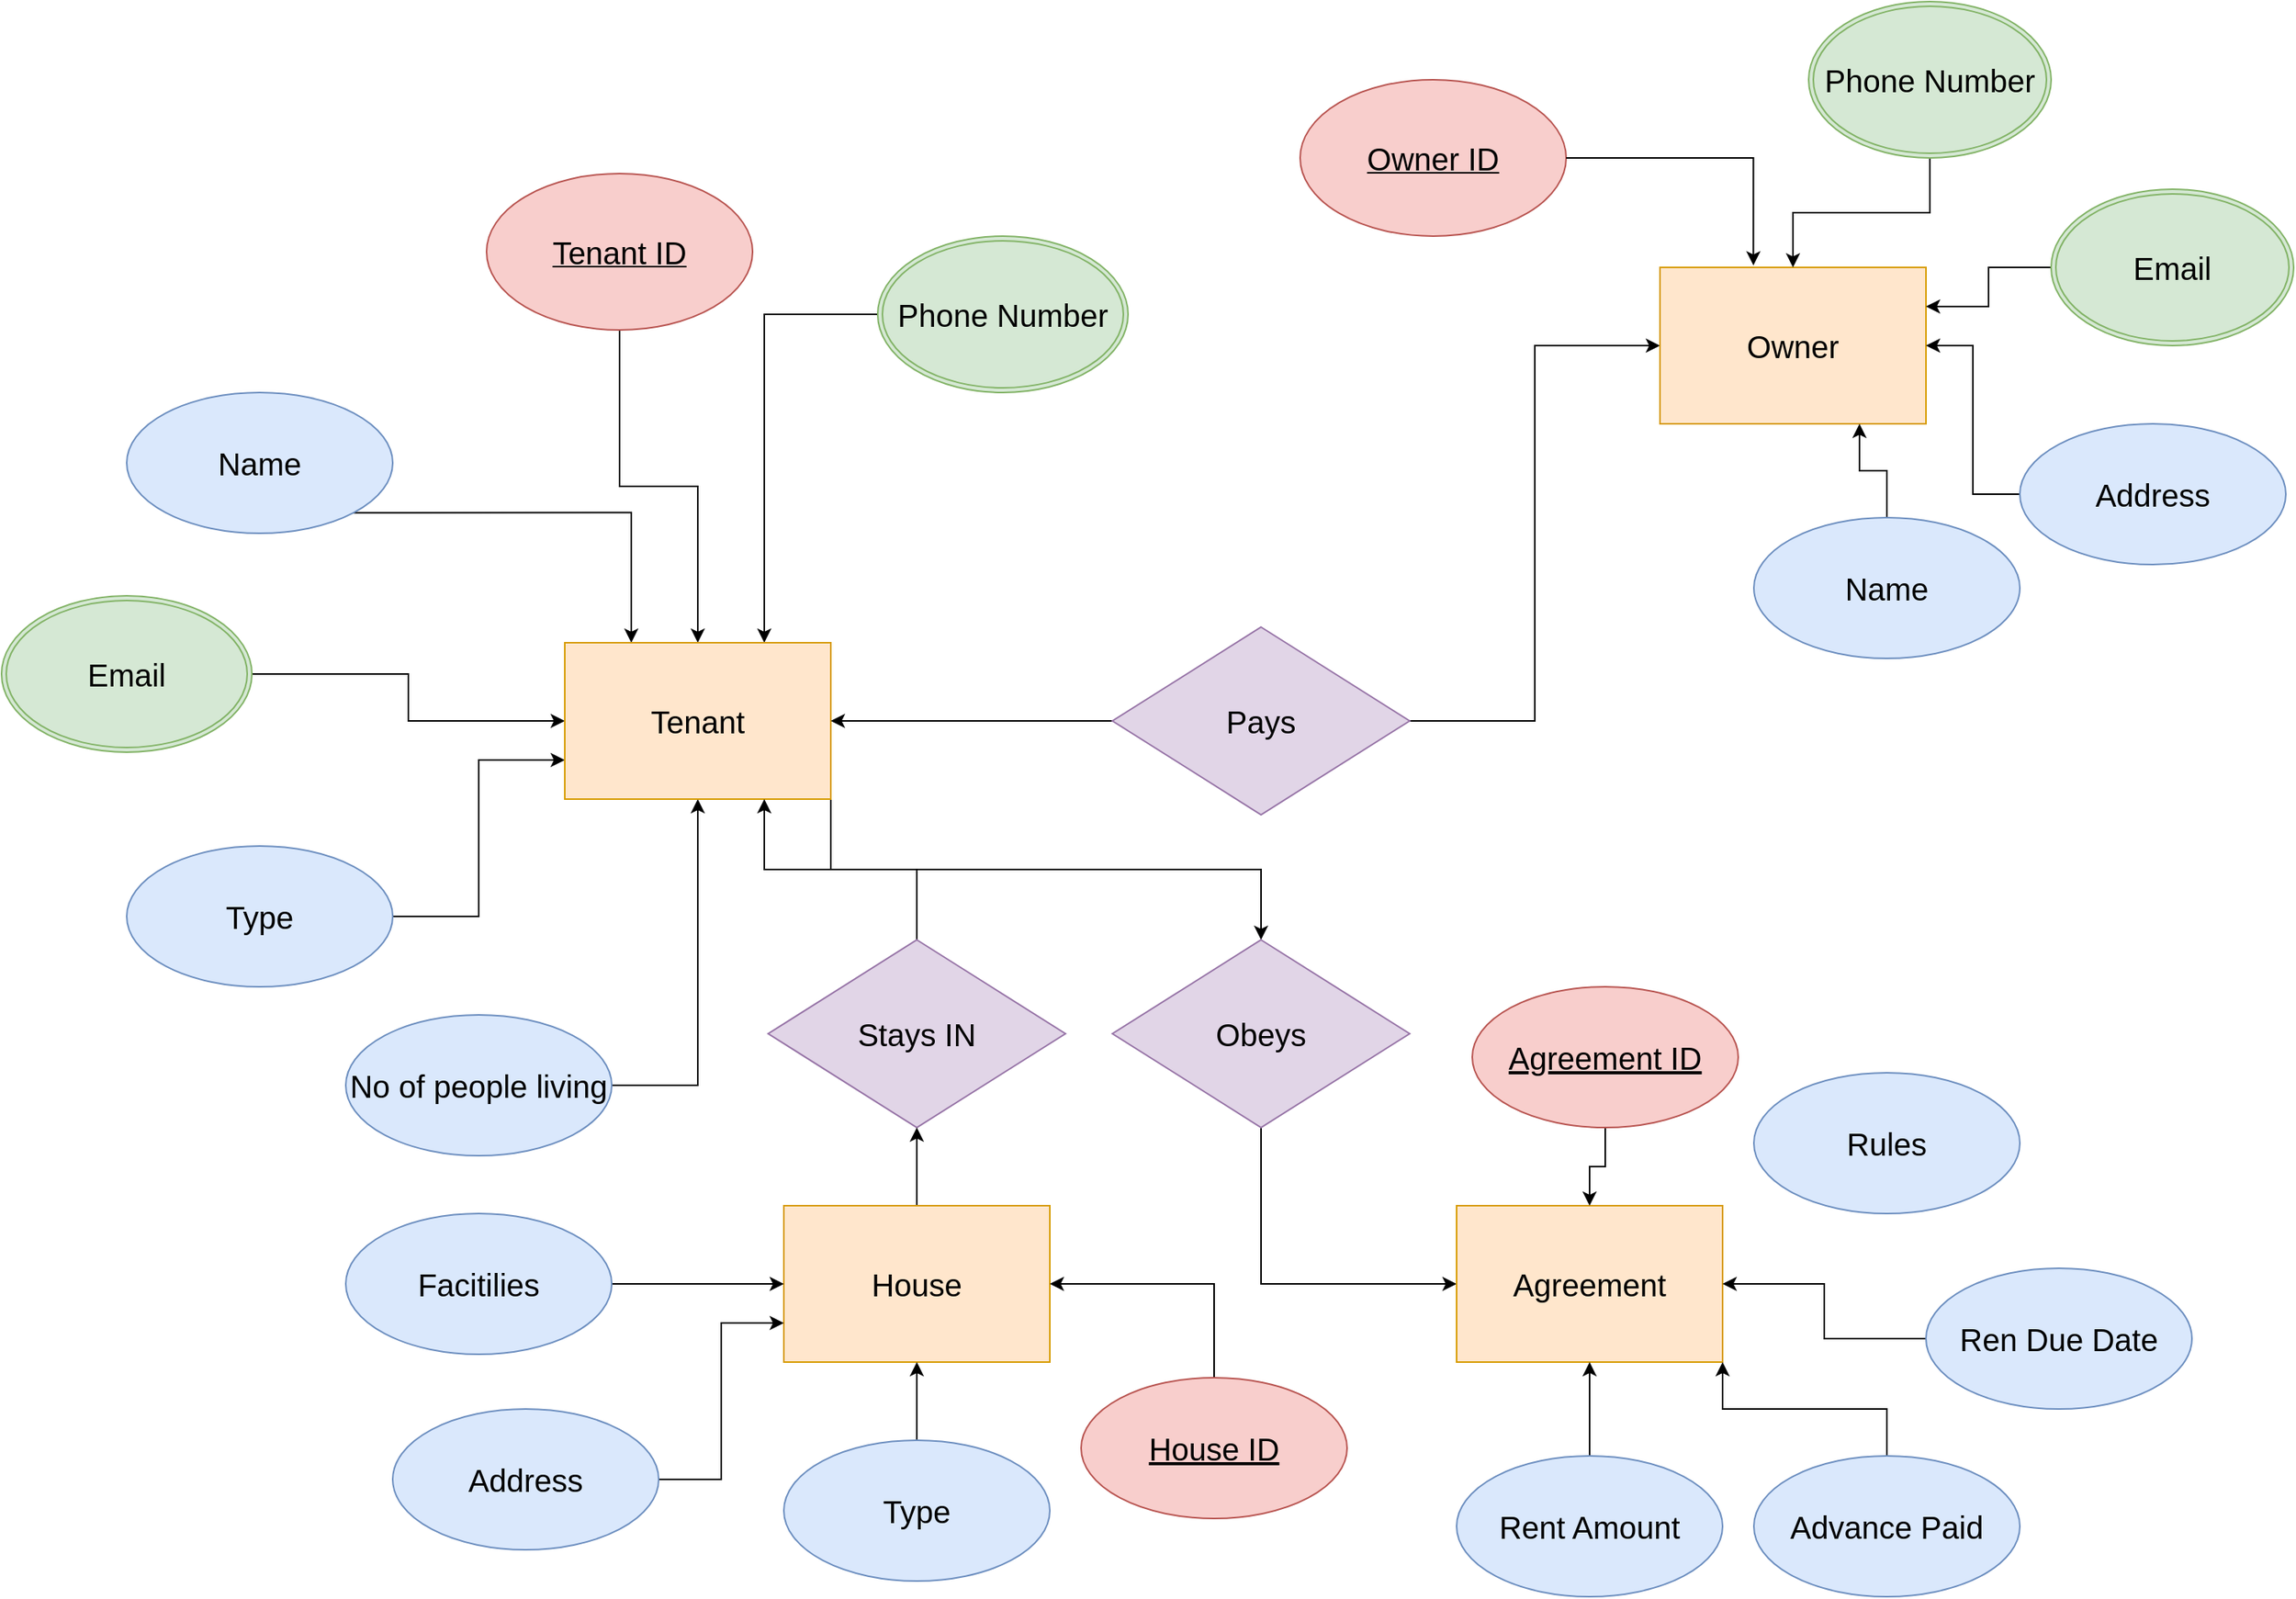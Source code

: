 <mxfile version="24.7.1" type="device">
  <diagram name="Page-1" id="hKwJUcrhqy7oNrMKBg-b">
    <mxGraphModel dx="2333" dy="2338" grid="1" gridSize="10" guides="1" tooltips="1" connect="1" arrows="1" fold="1" page="1" pageScale="1" pageWidth="850" pageHeight="1100" math="0" shadow="0">
      <root>
        <mxCell id="0" />
        <mxCell id="1" parent="0" />
        <mxCell id="1RJ_PcrXkB8cZZnb3w5c-12" style="edgeStyle=orthogonalEdgeStyle;rounded=0;orthogonalLoop=1;jettySize=auto;html=1;exitX=1;exitY=1;exitDx=0;exitDy=0;entryX=0.25;entryY=0;entryDx=0;entryDy=0;" edge="1" parent="1" source="1RJ_PcrXkB8cZZnb3w5c-3" target="1RJ_PcrXkB8cZZnb3w5c-9">
          <mxGeometry relative="1" as="geometry" />
        </mxCell>
        <mxCell id="1RJ_PcrXkB8cZZnb3w5c-3" value="&lt;font style=&quot;font-size: 20px;&quot;&gt;Name&lt;/font&gt;" style="ellipse;whiteSpace=wrap;html=1;align=center;fillColor=#dae8fc;strokeColor=#6c8ebf;" vertex="1" parent="1">
          <mxGeometry x="190" y="210" width="170" height="90" as="geometry" />
        </mxCell>
        <mxCell id="1RJ_PcrXkB8cZZnb3w5c-11" style="edgeStyle=orthogonalEdgeStyle;rounded=0;orthogonalLoop=1;jettySize=auto;html=1;exitX=0.5;exitY=1;exitDx=0;exitDy=0;entryX=0.5;entryY=0;entryDx=0;entryDy=0;" edge="1" parent="1" source="1RJ_PcrXkB8cZZnb3w5c-4" target="1RJ_PcrXkB8cZZnb3w5c-9">
          <mxGeometry relative="1" as="geometry" />
        </mxCell>
        <mxCell id="1RJ_PcrXkB8cZZnb3w5c-4" value="&lt;span style=&quot;font-size: 20px;&quot;&gt;Tenant ID&lt;/span&gt;" style="ellipse;whiteSpace=wrap;html=1;align=center;fontStyle=4;fillColor=#f8cecc;strokeColor=#b85450;" vertex="1" parent="1">
          <mxGeometry x="420" y="70" width="170" height="100" as="geometry" />
        </mxCell>
        <mxCell id="1RJ_PcrXkB8cZZnb3w5c-16" style="edgeStyle=orthogonalEdgeStyle;rounded=0;orthogonalLoop=1;jettySize=auto;html=1;exitX=0;exitY=0.5;exitDx=0;exitDy=0;entryX=0.75;entryY=0;entryDx=0;entryDy=0;" edge="1" parent="1" source="1RJ_PcrXkB8cZZnb3w5c-5" target="1RJ_PcrXkB8cZZnb3w5c-9">
          <mxGeometry relative="1" as="geometry" />
        </mxCell>
        <mxCell id="1RJ_PcrXkB8cZZnb3w5c-5" value="&lt;font style=&quot;font-size: 20px;&quot;&gt;Phone Number&lt;/font&gt;" style="ellipse;shape=doubleEllipse;margin=3;whiteSpace=wrap;html=1;align=center;fillColor=#d5e8d4;strokeColor=#82b366;" vertex="1" parent="1">
          <mxGeometry x="670" y="110" width="160" height="100" as="geometry" />
        </mxCell>
        <mxCell id="1RJ_PcrXkB8cZZnb3w5c-13" style="edgeStyle=orthogonalEdgeStyle;rounded=0;orthogonalLoop=1;jettySize=auto;html=1;exitX=1;exitY=0.5;exitDx=0;exitDy=0;entryX=0;entryY=0.5;entryDx=0;entryDy=0;" edge="1" parent="1" source="1RJ_PcrXkB8cZZnb3w5c-6" target="1RJ_PcrXkB8cZZnb3w5c-9">
          <mxGeometry relative="1" as="geometry" />
        </mxCell>
        <mxCell id="1RJ_PcrXkB8cZZnb3w5c-6" value="&lt;span style=&quot;font-size: 20px;&quot;&gt;Email&lt;/span&gt;" style="ellipse;shape=doubleEllipse;margin=3;whiteSpace=wrap;html=1;align=center;fillColor=#d5e8d4;strokeColor=#82b366;" vertex="1" parent="1">
          <mxGeometry x="110" y="340" width="160" height="100" as="geometry" />
        </mxCell>
        <mxCell id="1RJ_PcrXkB8cZZnb3w5c-14" style="edgeStyle=orthogonalEdgeStyle;rounded=0;orthogonalLoop=1;jettySize=auto;html=1;exitX=1;exitY=0.5;exitDx=0;exitDy=0;entryX=0;entryY=0.75;entryDx=0;entryDy=0;" edge="1" parent="1" source="1RJ_PcrXkB8cZZnb3w5c-7" target="1RJ_PcrXkB8cZZnb3w5c-9">
          <mxGeometry relative="1" as="geometry" />
        </mxCell>
        <mxCell id="1RJ_PcrXkB8cZZnb3w5c-7" value="&lt;span style=&quot;font-size: 20px;&quot;&gt;Type&lt;/span&gt;" style="ellipse;whiteSpace=wrap;html=1;align=center;fillColor=#dae8fc;strokeColor=#6c8ebf;" vertex="1" parent="1">
          <mxGeometry x="190" y="500" width="170" height="90" as="geometry" />
        </mxCell>
        <mxCell id="1RJ_PcrXkB8cZZnb3w5c-15" style="edgeStyle=orthogonalEdgeStyle;rounded=0;orthogonalLoop=1;jettySize=auto;html=1;exitX=1;exitY=0.5;exitDx=0;exitDy=0;entryX=0.5;entryY=1;entryDx=0;entryDy=0;" edge="1" parent="1" source="1RJ_PcrXkB8cZZnb3w5c-8" target="1RJ_PcrXkB8cZZnb3w5c-9">
          <mxGeometry relative="1" as="geometry" />
        </mxCell>
        <mxCell id="1RJ_PcrXkB8cZZnb3w5c-8" value="&lt;span style=&quot;font-size: 20px;&quot;&gt;No of people living&lt;/span&gt;" style="ellipse;whiteSpace=wrap;html=1;align=center;fillColor=#dae8fc;strokeColor=#6c8ebf;" vertex="1" parent="1">
          <mxGeometry x="330" y="608" width="170" height="90" as="geometry" />
        </mxCell>
        <mxCell id="1RJ_PcrXkB8cZZnb3w5c-32" style="edgeStyle=orthogonalEdgeStyle;rounded=0;orthogonalLoop=1;jettySize=auto;html=1;exitX=1;exitY=1;exitDx=0;exitDy=0;entryX=0.5;entryY=0;entryDx=0;entryDy=0;" edge="1" parent="1" source="1RJ_PcrXkB8cZZnb3w5c-9" target="1RJ_PcrXkB8cZZnb3w5c-31">
          <mxGeometry relative="1" as="geometry" />
        </mxCell>
        <mxCell id="1RJ_PcrXkB8cZZnb3w5c-9" value="&lt;span style=&quot;font-size: 20px;&quot;&gt;Tenant&lt;/span&gt;" style="whiteSpace=wrap;html=1;align=center;fillColor=#ffe6cc;strokeColor=#d79b00;" vertex="1" parent="1">
          <mxGeometry x="470" y="370" width="170" height="100" as="geometry" />
        </mxCell>
        <mxCell id="1RJ_PcrXkB8cZZnb3w5c-18" style="edgeStyle=orthogonalEdgeStyle;rounded=0;orthogonalLoop=1;jettySize=auto;html=1;exitX=0.5;exitY=0;exitDx=0;exitDy=0;entryX=0.75;entryY=1;entryDx=0;entryDy=0;" edge="1" parent="1" source="1RJ_PcrXkB8cZZnb3w5c-17" target="1RJ_PcrXkB8cZZnb3w5c-9">
          <mxGeometry relative="1" as="geometry" />
        </mxCell>
        <mxCell id="1RJ_PcrXkB8cZZnb3w5c-17" value="&lt;font style=&quot;font-size: 20px;&quot;&gt;Stays IN&lt;/font&gt;" style="shape=rhombus;perimeter=rhombusPerimeter;whiteSpace=wrap;html=1;align=center;fillColor=#e1d5e7;strokeColor=#9673a6;" vertex="1" parent="1">
          <mxGeometry x="600" y="560" width="190" height="120" as="geometry" />
        </mxCell>
        <mxCell id="1RJ_PcrXkB8cZZnb3w5c-20" style="edgeStyle=orthogonalEdgeStyle;rounded=0;orthogonalLoop=1;jettySize=auto;html=1;exitX=0.5;exitY=0;exitDx=0;exitDy=0;entryX=0.5;entryY=1;entryDx=0;entryDy=0;" edge="1" parent="1" source="1RJ_PcrXkB8cZZnb3w5c-19" target="1RJ_PcrXkB8cZZnb3w5c-17">
          <mxGeometry relative="1" as="geometry" />
        </mxCell>
        <mxCell id="1RJ_PcrXkB8cZZnb3w5c-19" value="&lt;span style=&quot;font-size: 20px;&quot;&gt;House&lt;/span&gt;" style="whiteSpace=wrap;html=1;align=center;fillColor=#ffe6cc;strokeColor=#d79b00;" vertex="1" parent="1">
          <mxGeometry x="610" y="730" width="170" height="100" as="geometry" />
        </mxCell>
        <mxCell id="1RJ_PcrXkB8cZZnb3w5c-22" style="edgeStyle=orthogonalEdgeStyle;rounded=0;orthogonalLoop=1;jettySize=auto;html=1;exitX=1;exitY=0.5;exitDx=0;exitDy=0;entryX=0;entryY=0.5;entryDx=0;entryDy=0;" edge="1" parent="1" source="1RJ_PcrXkB8cZZnb3w5c-21" target="1RJ_PcrXkB8cZZnb3w5c-19">
          <mxGeometry relative="1" as="geometry" />
        </mxCell>
        <mxCell id="1RJ_PcrXkB8cZZnb3w5c-21" value="&lt;span style=&quot;font-size: 20px;&quot;&gt;Facitilies&lt;/span&gt;" style="ellipse;whiteSpace=wrap;html=1;align=center;fillColor=#dae8fc;strokeColor=#6c8ebf;" vertex="1" parent="1">
          <mxGeometry x="330" y="735" width="170" height="90" as="geometry" />
        </mxCell>
        <mxCell id="1RJ_PcrXkB8cZZnb3w5c-24" style="edgeStyle=orthogonalEdgeStyle;rounded=0;orthogonalLoop=1;jettySize=auto;html=1;exitX=1;exitY=0.5;exitDx=0;exitDy=0;entryX=0;entryY=0.75;entryDx=0;entryDy=0;" edge="1" parent="1" source="1RJ_PcrXkB8cZZnb3w5c-23" target="1RJ_PcrXkB8cZZnb3w5c-19">
          <mxGeometry relative="1" as="geometry" />
        </mxCell>
        <mxCell id="1RJ_PcrXkB8cZZnb3w5c-23" value="&lt;span style=&quot;font-size: 20px;&quot;&gt;Address&lt;/span&gt;" style="ellipse;whiteSpace=wrap;html=1;align=center;fillColor=#dae8fc;strokeColor=#6c8ebf;" vertex="1" parent="1">
          <mxGeometry x="360" y="860" width="170" height="90" as="geometry" />
        </mxCell>
        <mxCell id="1RJ_PcrXkB8cZZnb3w5c-26" style="edgeStyle=orthogonalEdgeStyle;rounded=0;orthogonalLoop=1;jettySize=auto;html=1;exitX=0.5;exitY=0;exitDx=0;exitDy=0;entryX=0.5;entryY=1;entryDx=0;entryDy=0;" edge="1" parent="1" source="1RJ_PcrXkB8cZZnb3w5c-25" target="1RJ_PcrXkB8cZZnb3w5c-19">
          <mxGeometry relative="1" as="geometry" />
        </mxCell>
        <mxCell id="1RJ_PcrXkB8cZZnb3w5c-25" value="&lt;span style=&quot;font-size: 20px;&quot;&gt;Type&lt;/span&gt;" style="ellipse;whiteSpace=wrap;html=1;align=center;fillColor=#dae8fc;strokeColor=#6c8ebf;" vertex="1" parent="1">
          <mxGeometry x="610" y="880" width="170" height="90" as="geometry" />
        </mxCell>
        <mxCell id="1RJ_PcrXkB8cZZnb3w5c-28" style="edgeStyle=orthogonalEdgeStyle;rounded=0;orthogonalLoop=1;jettySize=auto;html=1;exitX=0.5;exitY=0;exitDx=0;exitDy=0;entryX=1;entryY=0.5;entryDx=0;entryDy=0;" edge="1" parent="1" source="1RJ_PcrXkB8cZZnb3w5c-27" target="1RJ_PcrXkB8cZZnb3w5c-19">
          <mxGeometry relative="1" as="geometry" />
        </mxCell>
        <mxCell id="1RJ_PcrXkB8cZZnb3w5c-27" value="&lt;span style=&quot;font-size: 20px;&quot;&gt;&lt;u&gt;House ID&lt;/u&gt;&lt;/span&gt;" style="ellipse;whiteSpace=wrap;html=1;align=center;fillColor=#f8cecc;strokeColor=#b85450;" vertex="1" parent="1">
          <mxGeometry x="800" y="840" width="170" height="90" as="geometry" />
        </mxCell>
        <mxCell id="1RJ_PcrXkB8cZZnb3w5c-30" style="edgeStyle=orthogonalEdgeStyle;rounded=0;orthogonalLoop=1;jettySize=auto;html=1;entryX=1;entryY=0.5;entryDx=0;entryDy=0;" edge="1" parent="1" source="1RJ_PcrXkB8cZZnb3w5c-29" target="1RJ_PcrXkB8cZZnb3w5c-9">
          <mxGeometry relative="1" as="geometry" />
        </mxCell>
        <mxCell id="1RJ_PcrXkB8cZZnb3w5c-46" style="edgeStyle=orthogonalEdgeStyle;rounded=0;orthogonalLoop=1;jettySize=auto;html=1;exitX=1;exitY=0.5;exitDx=0;exitDy=0;entryX=0;entryY=0.5;entryDx=0;entryDy=0;" edge="1" parent="1" source="1RJ_PcrXkB8cZZnb3w5c-29" target="1RJ_PcrXkB8cZZnb3w5c-44">
          <mxGeometry relative="1" as="geometry" />
        </mxCell>
        <mxCell id="1RJ_PcrXkB8cZZnb3w5c-29" value="&lt;span style=&quot;font-size: 20px;&quot;&gt;Pays&lt;/span&gt;" style="shape=rhombus;perimeter=rhombusPerimeter;whiteSpace=wrap;html=1;align=center;fillColor=#e1d5e7;strokeColor=#9673a6;" vertex="1" parent="1">
          <mxGeometry x="820" y="360" width="190" height="120" as="geometry" />
        </mxCell>
        <mxCell id="1RJ_PcrXkB8cZZnb3w5c-34" style="edgeStyle=orthogonalEdgeStyle;rounded=0;orthogonalLoop=1;jettySize=auto;html=1;exitX=0.5;exitY=1;exitDx=0;exitDy=0;entryX=0;entryY=0.5;entryDx=0;entryDy=0;" edge="1" parent="1" source="1RJ_PcrXkB8cZZnb3w5c-31" target="1RJ_PcrXkB8cZZnb3w5c-33">
          <mxGeometry relative="1" as="geometry" />
        </mxCell>
        <mxCell id="1RJ_PcrXkB8cZZnb3w5c-31" value="&lt;span style=&quot;font-size: 20px;&quot;&gt;Obeys&lt;/span&gt;" style="shape=rhombus;perimeter=rhombusPerimeter;whiteSpace=wrap;html=1;align=center;fillColor=#e1d5e7;strokeColor=#9673a6;" vertex="1" parent="1">
          <mxGeometry x="820" y="560" width="190" height="120" as="geometry" />
        </mxCell>
        <mxCell id="1RJ_PcrXkB8cZZnb3w5c-33" value="&lt;span style=&quot;font-size: 20px;&quot;&gt;Agreement&lt;/span&gt;" style="whiteSpace=wrap;html=1;align=center;fillColor=#ffe6cc;strokeColor=#d79b00;" vertex="1" parent="1">
          <mxGeometry x="1040" y="730" width="170" height="100" as="geometry" />
        </mxCell>
        <mxCell id="1RJ_PcrXkB8cZZnb3w5c-38" style="edgeStyle=orthogonalEdgeStyle;rounded=0;orthogonalLoop=1;jettySize=auto;html=1;entryX=0.5;entryY=1;entryDx=0;entryDy=0;" edge="1" parent="1" source="1RJ_PcrXkB8cZZnb3w5c-35" target="1RJ_PcrXkB8cZZnb3w5c-33">
          <mxGeometry relative="1" as="geometry" />
        </mxCell>
        <mxCell id="1RJ_PcrXkB8cZZnb3w5c-35" value="&lt;span style=&quot;font-size: 20px;&quot;&gt;Rent Amount&lt;/span&gt;" style="ellipse;whiteSpace=wrap;html=1;align=center;fillColor=#dae8fc;strokeColor=#6c8ebf;" vertex="1" parent="1">
          <mxGeometry x="1040" y="890" width="170" height="90" as="geometry" />
        </mxCell>
        <mxCell id="1RJ_PcrXkB8cZZnb3w5c-39" style="edgeStyle=orthogonalEdgeStyle;rounded=0;orthogonalLoop=1;jettySize=auto;html=1;exitX=0.5;exitY=0;exitDx=0;exitDy=0;entryX=1;entryY=1;entryDx=0;entryDy=0;" edge="1" parent="1" source="1RJ_PcrXkB8cZZnb3w5c-36" target="1RJ_PcrXkB8cZZnb3w5c-33">
          <mxGeometry relative="1" as="geometry" />
        </mxCell>
        <mxCell id="1RJ_PcrXkB8cZZnb3w5c-36" value="&lt;span style=&quot;font-size: 20px;&quot;&gt;Advance Paid&lt;/span&gt;" style="ellipse;whiteSpace=wrap;html=1;align=center;fillColor=#dae8fc;strokeColor=#6c8ebf;" vertex="1" parent="1">
          <mxGeometry x="1230" y="890" width="170" height="90" as="geometry" />
        </mxCell>
        <mxCell id="1RJ_PcrXkB8cZZnb3w5c-40" style="edgeStyle=orthogonalEdgeStyle;rounded=0;orthogonalLoop=1;jettySize=auto;html=1;exitX=0;exitY=0.5;exitDx=0;exitDy=0;entryX=1;entryY=0.5;entryDx=0;entryDy=0;" edge="1" parent="1" source="1RJ_PcrXkB8cZZnb3w5c-37" target="1RJ_PcrXkB8cZZnb3w5c-33">
          <mxGeometry relative="1" as="geometry" />
        </mxCell>
        <mxCell id="1RJ_PcrXkB8cZZnb3w5c-37" value="&lt;span style=&quot;font-size: 20px;&quot;&gt;Ren Due Date&lt;/span&gt;" style="ellipse;whiteSpace=wrap;html=1;align=center;fillColor=#dae8fc;strokeColor=#6c8ebf;" vertex="1" parent="1">
          <mxGeometry x="1340" y="770" width="170" height="90" as="geometry" />
        </mxCell>
        <mxCell id="1RJ_PcrXkB8cZZnb3w5c-41" value="&lt;span style=&quot;font-size: 20px;&quot;&gt;Rules&lt;/span&gt;" style="ellipse;whiteSpace=wrap;html=1;align=center;fillColor=#dae8fc;strokeColor=#6c8ebf;" vertex="1" parent="1">
          <mxGeometry x="1230" y="645" width="170" height="90" as="geometry" />
        </mxCell>
        <mxCell id="1RJ_PcrXkB8cZZnb3w5c-43" style="edgeStyle=orthogonalEdgeStyle;rounded=0;orthogonalLoop=1;jettySize=auto;html=1;exitX=0.5;exitY=1;exitDx=0;exitDy=0;entryX=0.5;entryY=0;entryDx=0;entryDy=0;" edge="1" parent="1" source="1RJ_PcrXkB8cZZnb3w5c-42" target="1RJ_PcrXkB8cZZnb3w5c-33">
          <mxGeometry relative="1" as="geometry" />
        </mxCell>
        <mxCell id="1RJ_PcrXkB8cZZnb3w5c-42" value="&lt;span style=&quot;font-size: 20px;&quot;&gt;&lt;u&gt;Agreement ID&lt;/u&gt;&lt;/span&gt;" style="ellipse;whiteSpace=wrap;html=1;align=center;fillColor=#f8cecc;strokeColor=#b85450;" vertex="1" parent="1">
          <mxGeometry x="1050" y="590" width="170" height="90" as="geometry" />
        </mxCell>
        <mxCell id="1RJ_PcrXkB8cZZnb3w5c-44" value="&lt;span style=&quot;font-size: 20px;&quot;&gt;Owner&lt;/span&gt;" style="whiteSpace=wrap;html=1;align=center;fillColor=#ffe6cc;strokeColor=#d79b00;" vertex="1" parent="1">
          <mxGeometry x="1170" y="130" width="170" height="100" as="geometry" />
        </mxCell>
        <mxCell id="1RJ_PcrXkB8cZZnb3w5c-45" value="&lt;span style=&quot;font-size: 20px;&quot;&gt;Owner ID&lt;/span&gt;" style="ellipse;whiteSpace=wrap;html=1;align=center;fontStyle=4;fillColor=#f8cecc;strokeColor=#b85450;" vertex="1" parent="1">
          <mxGeometry x="940" y="10" width="170" height="100" as="geometry" />
        </mxCell>
        <mxCell id="1RJ_PcrXkB8cZZnb3w5c-47" style="edgeStyle=orthogonalEdgeStyle;rounded=0;orthogonalLoop=1;jettySize=auto;html=1;exitX=1;exitY=0.5;exitDx=0;exitDy=0;entryX=0.351;entryY=-0.013;entryDx=0;entryDy=0;entryPerimeter=0;" edge="1" parent="1" source="1RJ_PcrXkB8cZZnb3w5c-45" target="1RJ_PcrXkB8cZZnb3w5c-44">
          <mxGeometry relative="1" as="geometry" />
        </mxCell>
        <mxCell id="1RJ_PcrXkB8cZZnb3w5c-49" style="edgeStyle=orthogonalEdgeStyle;rounded=0;orthogonalLoop=1;jettySize=auto;html=1;exitX=0.5;exitY=1;exitDx=0;exitDy=0;entryX=0.5;entryY=0;entryDx=0;entryDy=0;" edge="1" parent="1" source="1RJ_PcrXkB8cZZnb3w5c-48" target="1RJ_PcrXkB8cZZnb3w5c-44">
          <mxGeometry relative="1" as="geometry" />
        </mxCell>
        <mxCell id="1RJ_PcrXkB8cZZnb3w5c-48" value="&lt;span style=&quot;font-size: 20px;&quot;&gt;Phone Number&lt;/span&gt;" style="ellipse;shape=doubleEllipse;margin=3;whiteSpace=wrap;html=1;align=center;fillColor=#d5e8d4;strokeColor=#82b366;" vertex="1" parent="1">
          <mxGeometry x="1265" y="-40" width="155" height="100" as="geometry" />
        </mxCell>
        <mxCell id="1RJ_PcrXkB8cZZnb3w5c-52" style="edgeStyle=orthogonalEdgeStyle;rounded=0;orthogonalLoop=1;jettySize=auto;html=1;entryX=1;entryY=0.25;entryDx=0;entryDy=0;" edge="1" parent="1" source="1RJ_PcrXkB8cZZnb3w5c-50" target="1RJ_PcrXkB8cZZnb3w5c-44">
          <mxGeometry relative="1" as="geometry" />
        </mxCell>
        <mxCell id="1RJ_PcrXkB8cZZnb3w5c-50" value="&lt;span style=&quot;font-size: 20px;&quot;&gt;Email&lt;/span&gt;" style="ellipse;shape=doubleEllipse;margin=3;whiteSpace=wrap;html=1;align=center;fillColor=#d5e8d4;strokeColor=#82b366;" vertex="1" parent="1">
          <mxGeometry x="1420" y="80" width="155" height="100" as="geometry" />
        </mxCell>
        <mxCell id="1RJ_PcrXkB8cZZnb3w5c-54" style="edgeStyle=orthogonalEdgeStyle;rounded=0;orthogonalLoop=1;jettySize=auto;html=1;entryX=1;entryY=0.5;entryDx=0;entryDy=0;" edge="1" parent="1" source="1RJ_PcrXkB8cZZnb3w5c-53" target="1RJ_PcrXkB8cZZnb3w5c-44">
          <mxGeometry relative="1" as="geometry" />
        </mxCell>
        <mxCell id="1RJ_PcrXkB8cZZnb3w5c-53" value="&lt;span style=&quot;font-size: 20px;&quot;&gt;Address&lt;/span&gt;" style="ellipse;whiteSpace=wrap;html=1;align=center;fillColor=#dae8fc;strokeColor=#6c8ebf;" vertex="1" parent="1">
          <mxGeometry x="1400" y="230" width="170" height="90" as="geometry" />
        </mxCell>
        <mxCell id="1RJ_PcrXkB8cZZnb3w5c-56" style="edgeStyle=orthogonalEdgeStyle;rounded=0;orthogonalLoop=1;jettySize=auto;html=1;exitX=0.5;exitY=0;exitDx=0;exitDy=0;entryX=0.75;entryY=1;entryDx=0;entryDy=0;" edge="1" parent="1" source="1RJ_PcrXkB8cZZnb3w5c-55" target="1RJ_PcrXkB8cZZnb3w5c-44">
          <mxGeometry relative="1" as="geometry" />
        </mxCell>
        <mxCell id="1RJ_PcrXkB8cZZnb3w5c-55" value="&lt;span style=&quot;font-size: 20px;&quot;&gt;Name&lt;/span&gt;" style="ellipse;whiteSpace=wrap;html=1;align=center;fillColor=#dae8fc;strokeColor=#6c8ebf;" vertex="1" parent="1">
          <mxGeometry x="1230" y="290" width="170" height="90" as="geometry" />
        </mxCell>
      </root>
    </mxGraphModel>
  </diagram>
</mxfile>
